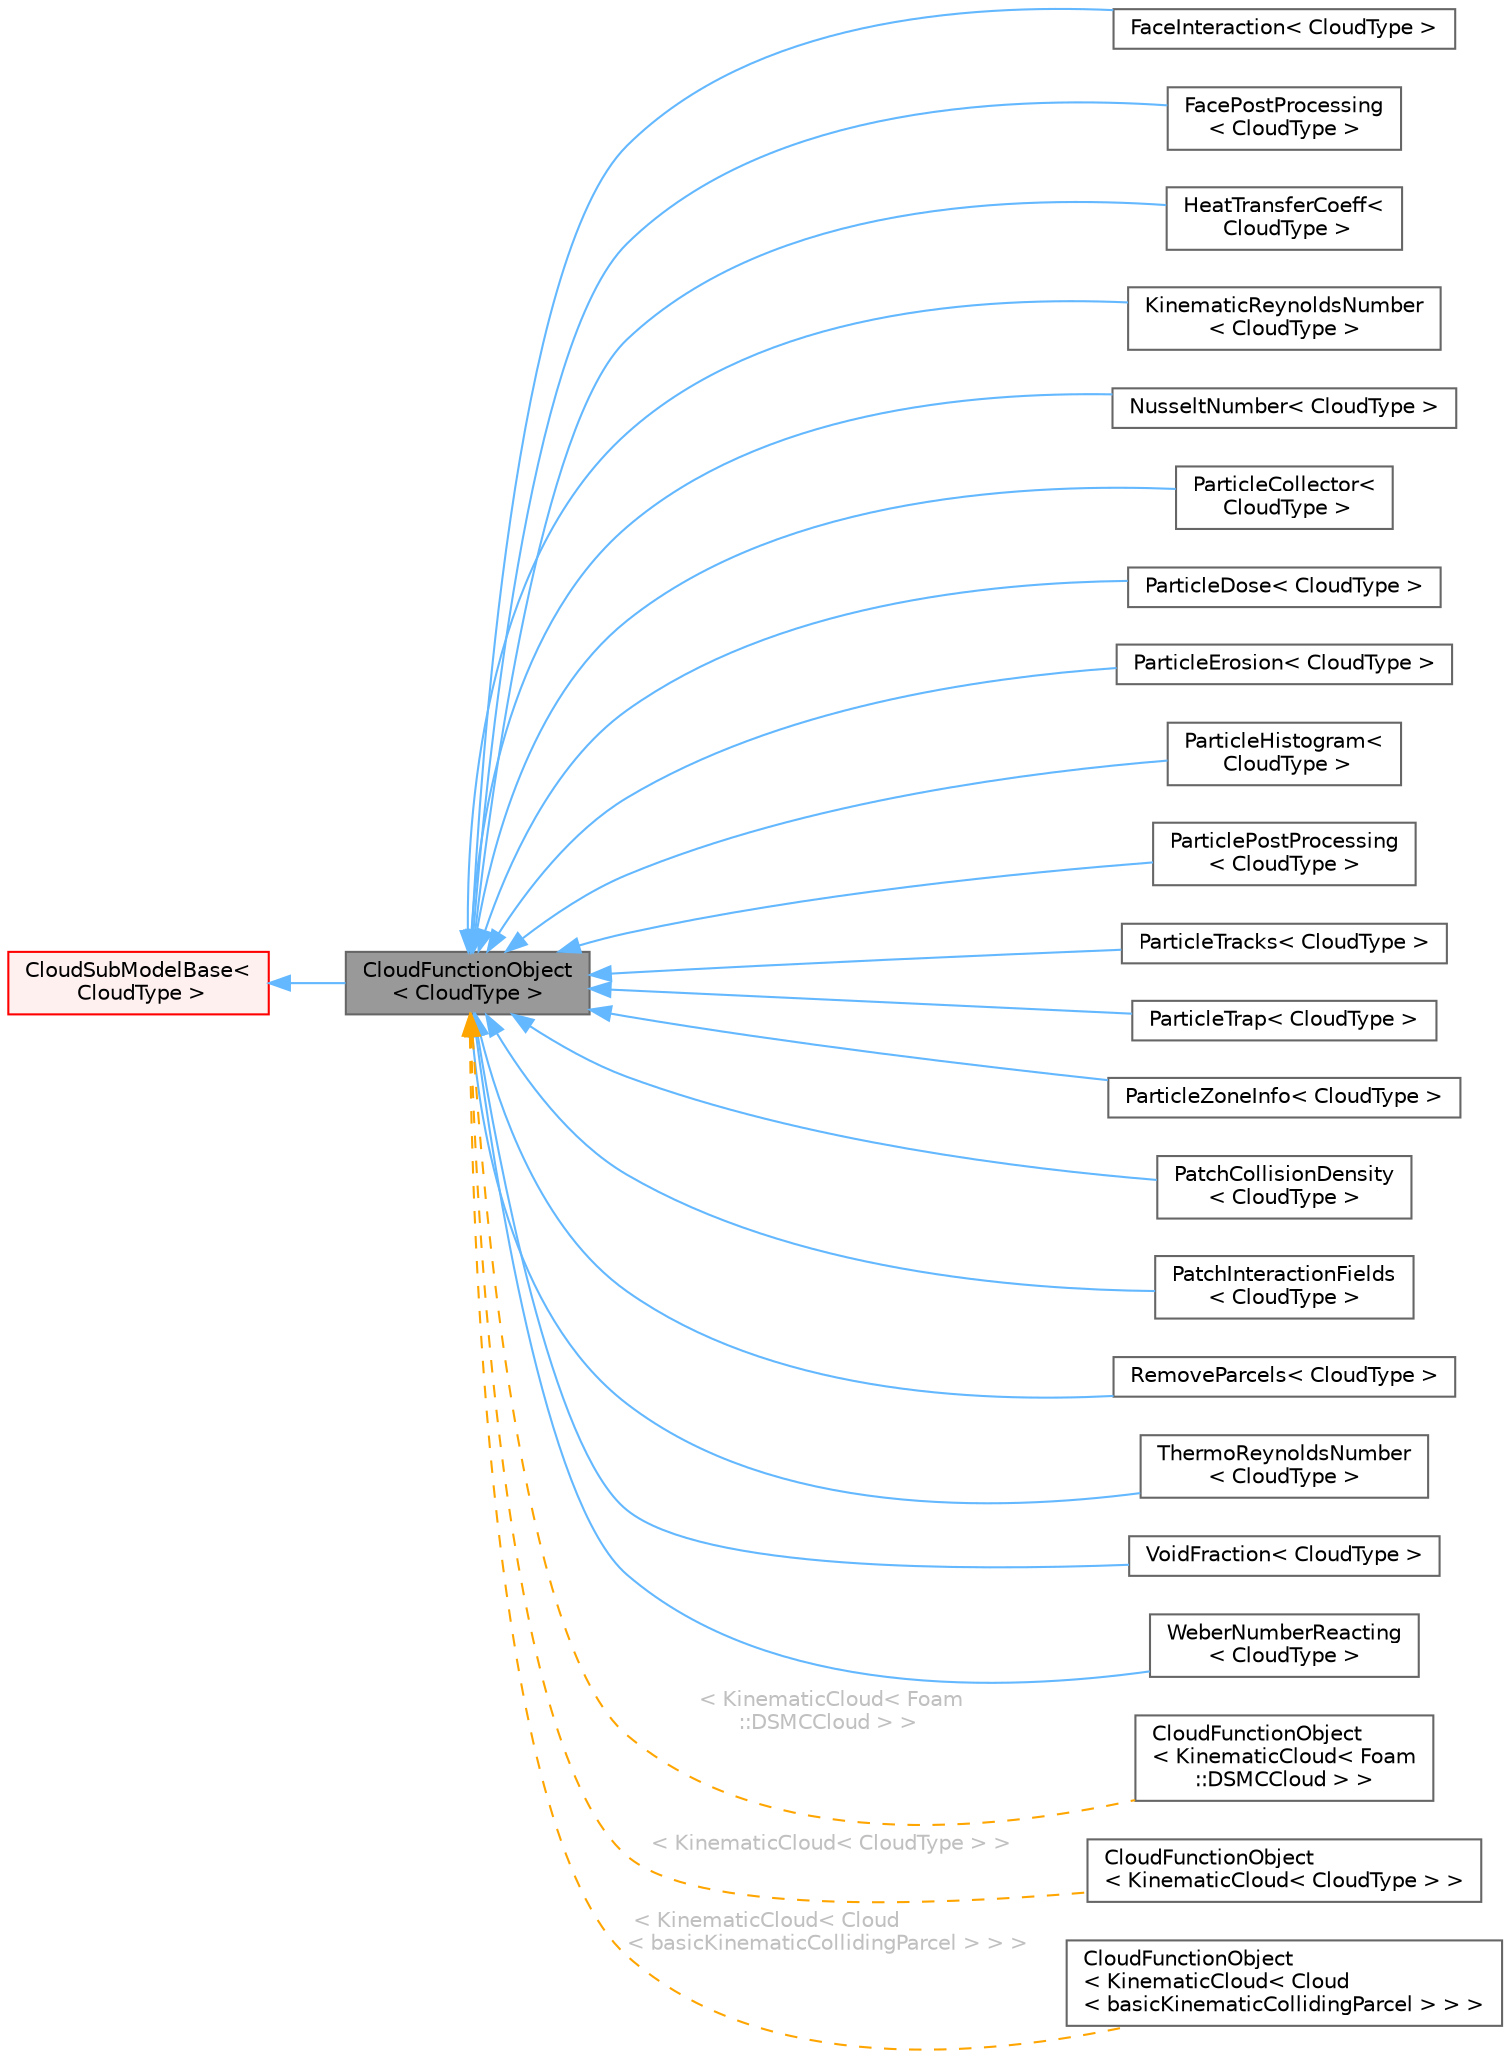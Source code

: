 digraph "CloudFunctionObject&lt; CloudType &gt;"
{
 // LATEX_PDF_SIZE
  bgcolor="transparent";
  edge [fontname=Helvetica,fontsize=10,labelfontname=Helvetica,labelfontsize=10];
  node [fontname=Helvetica,fontsize=10,shape=box,height=0.2,width=0.4];
  rankdir="LR";
  Node1 [id="Node000001",label="CloudFunctionObject\l\< CloudType \>",height=0.2,width=0.4,color="gray40", fillcolor="grey60", style="filled", fontcolor="black",tooltip="Templated cloud function object base class."];
  Node2 -> Node1 [id="edge1_Node000001_Node000002",dir="back",color="steelblue1",style="solid",tooltip=" "];
  Node2 [id="Node000002",label="CloudSubModelBase\<\l CloudType \>",height=0.2,width=0.4,color="red", fillcolor="#FFF0F0", style="filled",URL="$classFoam_1_1CloudSubModelBase.html",tooltip="Base class for cloud sub-models."];
  Node1 -> Node4 [id="edge2_Node000001_Node000004",dir="back",color="steelblue1",style="solid",tooltip=" "];
  Node4 [id="Node000004",label="FaceInteraction\< CloudType \>",height=0.2,width=0.4,color="gray40", fillcolor="white", style="filled",URL="$classFoam_1_1FaceInteraction.html",tooltip="Face zone-based particle interactions."];
  Node1 -> Node5 [id="edge3_Node000001_Node000005",dir="back",color="steelblue1",style="solid",tooltip=" "];
  Node5 [id="Node000005",label="FacePostProcessing\l\< CloudType \>",height=0.2,width=0.4,color="gray40", fillcolor="white", style="filled",URL="$classFoam_1_1FacePostProcessing.html",tooltip="Records particle face quantities on used-specified face zone."];
  Node1 -> Node6 [id="edge4_Node000001_Node000006",dir="back",color="steelblue1",style="solid",tooltip=" "];
  Node6 [id="Node000006",label="HeatTransferCoeff\<\l CloudType \>",height=0.2,width=0.4,color="gray40", fillcolor="white", style="filled",URL="$classFoam_1_1HeatTransferCoeff.html",tooltip="Calculates and writes particle heat transfer coefficient field on the cloud."];
  Node1 -> Node7 [id="edge5_Node000001_Node000007",dir="back",color="steelblue1",style="solid",tooltip=" "];
  Node7 [id="Node000007",label="KinematicReynoldsNumber\l\< CloudType \>",height=0.2,width=0.4,color="gray40", fillcolor="white", style="filled",URL="$classFoam_1_1KinematicReynoldsNumber.html",tooltip="Calculates and writes particle Reynolds number field on the cloud. The normalisation factors are calc..."];
  Node1 -> Node8 [id="edge6_Node000001_Node000008",dir="back",color="steelblue1",style="solid",tooltip=" "];
  Node8 [id="Node000008",label="NusseltNumber\< CloudType \>",height=0.2,width=0.4,color="gray40", fillcolor="white", style="filled",URL="$classFoam_1_1NusseltNumber.html",tooltip="Calculates and writes particle Nusselt number field on the cloud."];
  Node1 -> Node9 [id="edge7_Node000001_Node000009",dir="back",color="steelblue1",style="solid",tooltip=" "];
  Node9 [id="Node000009",label="ParticleCollector\<\l CloudType \>",height=0.2,width=0.4,color="gray40", fillcolor="white", style="filled",URL="$classFoam_1_1ParticleCollector.html",tooltip="Function object to collect the parcel mass- and mass flow rate over a set of polygons...."];
  Node1 -> Node10 [id="edge8_Node000001_Node000010",dir="back",color="steelblue1",style="solid",tooltip=" "];
  Node10 [id="Node000010",label="ParticleDose\< CloudType \>",height=0.2,width=0.4,color="gray40", fillcolor="white", style="filled",URL="$classFoam_1_1ParticleDose.html",tooltip="Calculate the doses absorbed by a particle as the time integral of the particle track along the radia..."];
  Node1 -> Node11 [id="edge9_Node000001_Node000011",dir="back",color="steelblue1",style="solid",tooltip=" "];
  Node11 [id="Node000011",label="ParticleErosion\< CloudType \>",height=0.2,width=0.4,color="gray40", fillcolor="white", style="filled",URL="$classFoam_1_1ParticleErosion.html",tooltip="Creates particle erosion field, Q."];
  Node1 -> Node12 [id="edge10_Node000001_Node000012",dir="back",color="steelblue1",style="solid",tooltip=" "];
  Node12 [id="Node000012",label="ParticleHistogram\<\l CloudType \>",height=0.2,width=0.4,color="gray40", fillcolor="white", style="filled",URL="$classFoam_1_1ParticleHistogram.html",tooltip="Computes a histogram for the distribution of particle diameters and corresponding number of particles..."];
  Node1 -> Node13 [id="edge11_Node000001_Node000013",dir="back",color="steelblue1",style="solid",tooltip=" "];
  Node13 [id="Node000013",label="ParticlePostProcessing\l\< CloudType \>",height=0.2,width=0.4,color="gray40", fillcolor="white", style="filled",URL="$classFoam_1_1ParticlePostProcessing.html",tooltip="Writes out various standard Lagrangian data elements of particles hitting on a given list of patches ..."];
  Node1 -> Node14 [id="edge12_Node000001_Node000014",dir="back",color="steelblue1",style="solid",tooltip=" "];
  Node14 [id="Node000014",label="ParticleTracks\< CloudType \>",height=0.2,width=0.4,color="gray40", fillcolor="white", style="filled",URL="$classFoam_1_1ParticleTracks.html",tooltip="Records particle state (all variables) on each call to postFace."];
  Node1 -> Node15 [id="edge13_Node000001_Node000015",dir="back",color="steelblue1",style="solid",tooltip=" "];
  Node15 [id="Node000015",label="ParticleTrap\< CloudType \>",height=0.2,width=0.4,color="gray40", fillcolor="white", style="filled",URL="$classFoam_1_1ParticleTrap.html",tooltip="Traps particles within a given phase fraction for multi-phase cases."];
  Node1 -> Node16 [id="edge14_Node000001_Node000016",dir="back",color="steelblue1",style="solid",tooltip=" "];
  Node16 [id="Node000016",label="ParticleZoneInfo\< CloudType \>",height=0.2,width=0.4,color="gray40", fillcolor="white", style="filled",URL="$classFoam_1_1ParticleZoneInfo.html",tooltip="Reports cloud information for particles passing through a specified cell zone."];
  Node1 -> Node17 [id="edge15_Node000001_Node000017",dir="back",color="steelblue1",style="solid",tooltip=" "];
  Node17 [id="Node000017",label="PatchCollisionDensity\l\< CloudType \>",height=0.2,width=0.4,color="gray40", fillcolor="white", style="filled",URL="$classFoam_1_1PatchCollisionDensity.html",tooltip="Function object which generates fields of the number and rate of collisions per unit area on all patc..."];
  Node1 -> Node18 [id="edge16_Node000001_Node000018",dir="back",color="steelblue1",style="solid",tooltip=" "];
  Node18 [id="Node000018",label="PatchInteractionFields\l\< CloudType \>",height=0.2,width=0.4,color="gray40", fillcolor="white", style="filled",URL="$classFoam_1_1PatchInteractionFields.html",tooltip="Creates volume fields whose boundaries are used to store patch interaction statistics."];
  Node1 -> Node19 [id="edge17_Node000001_Node000019",dir="back",color="steelblue1",style="solid",tooltip=" "];
  Node19 [id="Node000019",label="RemoveParcels\< CloudType \>",height=0.2,width=0.4,color="gray40", fillcolor="white", style="filled",URL="$classFoam_1_1RemoveParcels.html",tooltip="Removes parcels that hit user-specified face zone faces."];
  Node1 -> Node20 [id="edge18_Node000001_Node000020",dir="back",color="steelblue1",style="solid",tooltip=" "];
  Node20 [id="Node000020",label="ThermoReynoldsNumber\l\< CloudType \>",height=0.2,width=0.4,color="gray40", fillcolor="white", style="filled",URL="$classFoam_1_1ThermoReynoldsNumber.html",tooltip="Calculates and writes particle Reynolds number field on the cloud. The normalisation factors are calc..."];
  Node1 -> Node21 [id="edge19_Node000001_Node000021",dir="back",color="steelblue1",style="solid",tooltip=" "];
  Node21 [id="Node000021",label="VoidFraction\< CloudType \>",height=0.2,width=0.4,color="gray40", fillcolor="white", style="filled",URL="$classFoam_1_1VoidFraction.html",tooltip="Creates particle void fraction field on carrier phase."];
  Node1 -> Node22 [id="edge20_Node000001_Node000022",dir="back",color="steelblue1",style="solid",tooltip=" "];
  Node22 [id="Node000022",label="WeberNumberReacting\l\< CloudType \>",height=0.2,width=0.4,color="gray40", fillcolor="white", style="filled",URL="$classFoam_1_1WeberNumberReacting.html",tooltip="Creates particle Weber number field on the cloud."];
  Node1 -> Node23 [id="edge21_Node000001_Node000023",dir="back",color="orange",style="dashed",tooltip=" ",label=" \< KinematicCloud\< Foam\l::DSMCCloud \> \>",fontcolor="grey" ];
  Node23 [id="Node000023",label="CloudFunctionObject\l\< KinematicCloud\< Foam\l::DSMCCloud \> \>",height=0.2,width=0.4,color="gray40", fillcolor="white", style="filled",URL="$classFoam_1_1CloudFunctionObject.html",tooltip=" "];
  Node1 -> Node24 [id="edge22_Node000001_Node000024",dir="back",color="orange",style="dashed",tooltip=" ",label=" \< KinematicCloud\< CloudType \> \>",fontcolor="grey" ];
  Node24 [id="Node000024",label="CloudFunctionObject\l\< KinematicCloud\< CloudType \> \>",height=0.2,width=0.4,color="gray40", fillcolor="white", style="filled",URL="$classFoam_1_1CloudFunctionObject.html",tooltip=" "];
  Node1 -> Node25 [id="edge23_Node000001_Node000025",dir="back",color="orange",style="dashed",tooltip=" ",label=" \< KinematicCloud\< Cloud\l\< basicKinematicCollidingParcel \> \> \>",fontcolor="grey" ];
  Node25 [id="Node000025",label="CloudFunctionObject\l\< KinematicCloud\< Cloud\l\< basicKinematicCollidingParcel \> \> \>",height=0.2,width=0.4,color="gray40", fillcolor="white", style="filled",URL="$classFoam_1_1CloudFunctionObject.html",tooltip=" "];
}
